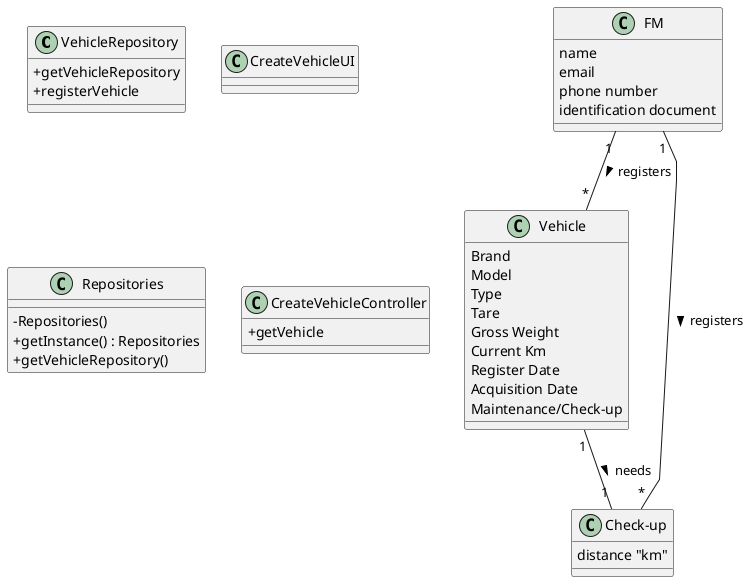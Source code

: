 @startuml
'skinparam monochrome true
skinparam packageStyle rectangle
skinparam shadowing false
skinparam linetype polyline
'skinparam linetype orto

skinparam classAttributeIconSize 0

'left to right direction

' vehicle Repository !!!1
class VehicleRepository{
    +getVehicleRepository
    +registerVehicle
}

class CreateVehicleUI{

}

class Repositories {
    - Repositories()
    + getInstance() : Repositories
    + getVehicleRepository()
}

class CreateVehicleController{
    +getVehicle

}

class FM{
    name
    email
    phone number
    identification document
}


class Vehicle{
    Brand
    Model
    Type
    Tare
    Gross Weight
    Current Km
    Register Date
    Acquisition Date
    Maintenance/Check-up
}

class Check-up{
    distance "km"
}

FM "1" -- "*" Vehicle : registers >
FM "1" -- "*" "Check-up" : registers >
Vehicle "1" -- "1" "Check-up" : needs >


@enduml